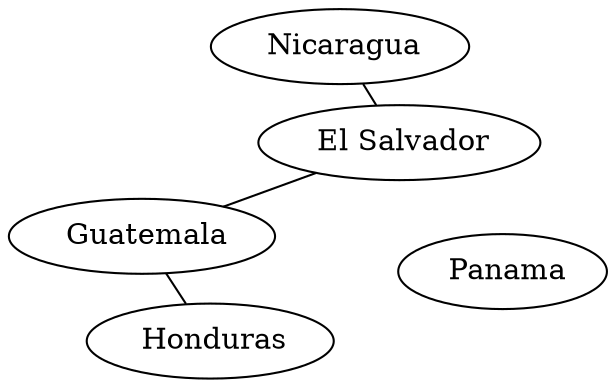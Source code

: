 digraph matrixGrafo{
style = invis;

edge[dir=none];

layout=fdp;
_Guatemala7720[label=" Guatemala"];
_El_Salvador7721[label=" El Salvador"];
_El_Salvador7721->_Guatemala7720;
_Honduras7722[label=" Honduras"];
_Honduras7722->_Guatemala7720;
_Nicaragua7723[label=" Nicaragua"];
_Nicaragua7723->_El_Salvador7721;
_Panama7724[label=" Panama"];
}
